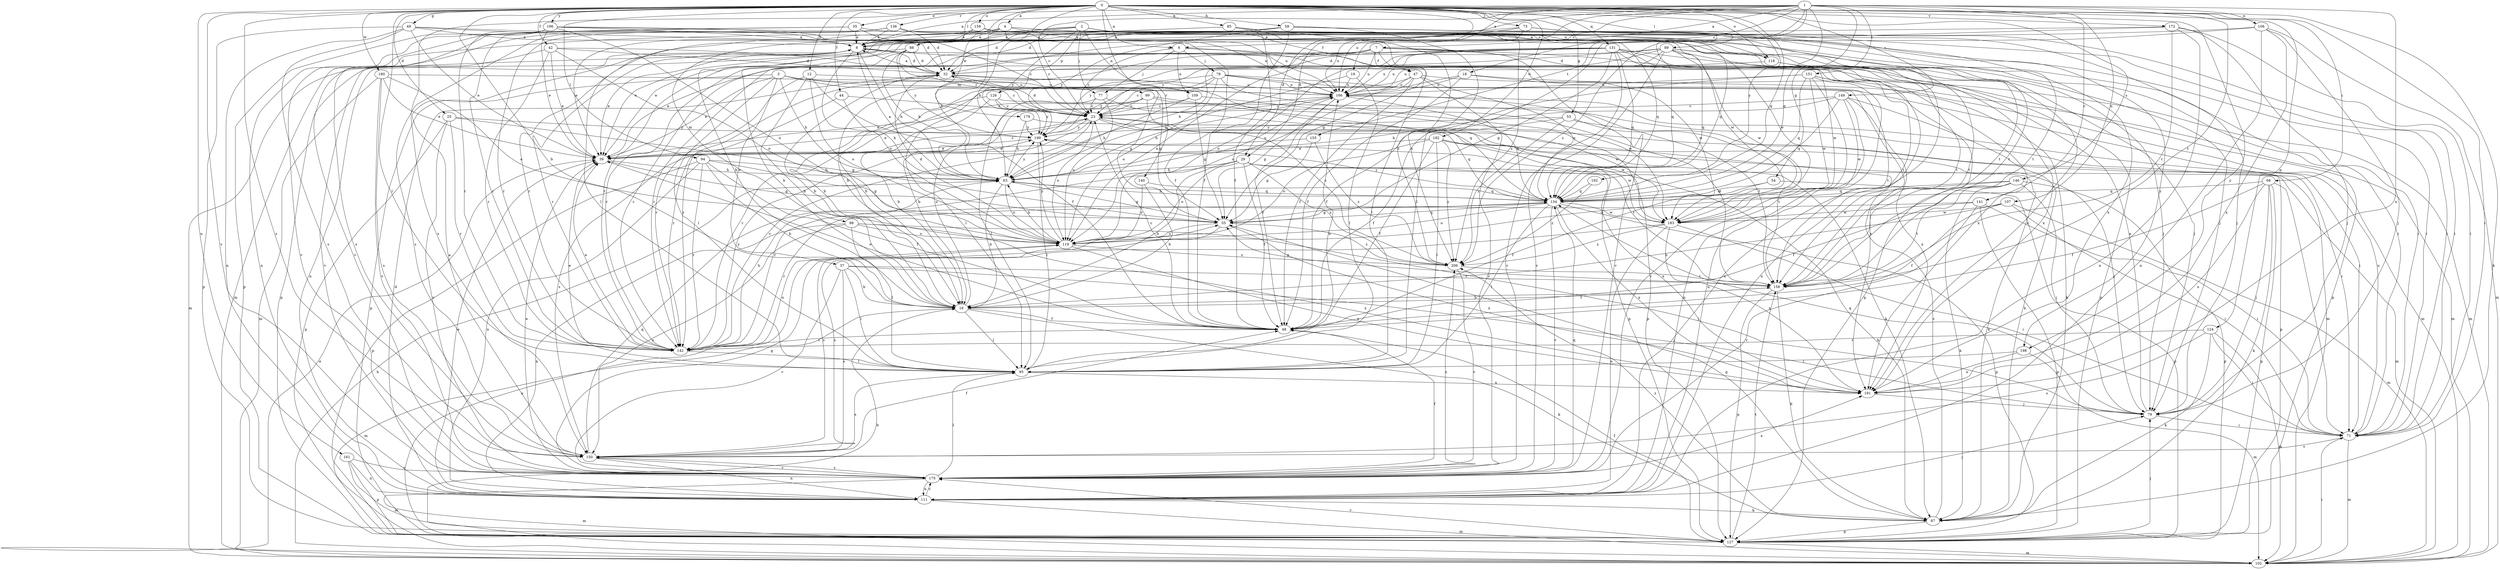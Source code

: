 strict digraph  {
0;
1;
2;
3;
4;
6;
7;
8;
12;
16;
18;
19;
23;
25;
29;
32;
35;
37;
39;
42;
44;
47;
48;
49;
53;
54;
55;
58;
63;
66;
71;
73;
77;
78;
79;
85;
87;
88;
89;
94;
95;
98;
99;
102;
106;
107;
109;
111;
118;
119;
124;
126;
127;
131;
134;
136;
140;
141;
142;
146;
149;
150;
151;
155;
158;
159;
161;
166;
172;
175;
179;
180;
182;
183;
191;
192;
196;
198;
199;
206;
0 -> 4  [label=a];
0 -> 6  [label=a];
0 -> 12  [label=b];
0 -> 16  [label=b];
0 -> 25  [label=d];
0 -> 29  [label=d];
0 -> 35  [label=e];
0 -> 42  [label=f];
0 -> 44  [label=f];
0 -> 49  [label=g];
0 -> 53  [label=g];
0 -> 58  [label=h];
0 -> 63  [label=h];
0 -> 66  [label=i];
0 -> 71  [label=i];
0 -> 73  [label=j];
0 -> 85  [label=k];
0 -> 87  [label=k];
0 -> 88  [label=l];
0 -> 89  [label=l];
0 -> 94  [label=l];
0 -> 95  [label=l];
0 -> 118  [label=o];
0 -> 124  [label=p];
0 -> 131  [label=q];
0 -> 134  [label=q];
0 -> 136  [label=r];
0 -> 140  [label=r];
0 -> 146  [label=s];
0 -> 149  [label=s];
0 -> 150  [label=s];
0 -> 159  [label=u];
0 -> 161  [label=u];
0 -> 172  [label=v];
0 -> 175  [label=v];
0 -> 179  [label=w];
0 -> 180  [label=w];
0 -> 182  [label=w];
0 -> 192  [label=y];
0 -> 196  [label=y];
0 -> 198  [label=y];
1 -> 6  [label=a];
1 -> 7  [label=a];
1 -> 8  [label=a];
1 -> 18  [label=c];
1 -> 19  [label=c];
1 -> 23  [label=c];
1 -> 29  [label=d];
1 -> 54  [label=g];
1 -> 106  [label=n];
1 -> 107  [label=n];
1 -> 134  [label=q];
1 -> 141  [label=r];
1 -> 150  [label=s];
1 -> 151  [label=t];
1 -> 155  [label=t];
1 -> 158  [label=t];
1 -> 166  [label=u];
1 -> 191  [label=x];
1 -> 206  [label=z];
2 -> 8  [label=a];
2 -> 32  [label=d];
2 -> 47  [label=f];
2 -> 77  [label=j];
2 -> 98  [label=m];
2 -> 109  [label=n];
2 -> 118  [label=o];
2 -> 126  [label=p];
2 -> 158  [label=t];
2 -> 198  [label=y];
2 -> 199  [label=y];
2 -> 206  [label=z];
3 -> 23  [label=c];
3 -> 37  [label=e];
3 -> 39  [label=e];
3 -> 55  [label=g];
3 -> 63  [label=h];
3 -> 95  [label=l];
3 -> 99  [label=m];
3 -> 127  [label=p];
4 -> 8  [label=a];
4 -> 23  [label=c];
4 -> 63  [label=h];
4 -> 95  [label=l];
4 -> 102  [label=m];
4 -> 118  [label=o];
4 -> 134  [label=q];
4 -> 166  [label=u];
6 -> 23  [label=c];
6 -> 77  [label=j];
6 -> 78  [label=j];
6 -> 109  [label=n];
6 -> 127  [label=p];
6 -> 142  [label=r];
6 -> 191  [label=x];
7 -> 16  [label=b];
7 -> 47  [label=f];
7 -> 95  [label=l];
7 -> 111  [label=n];
7 -> 119  [label=o];
7 -> 127  [label=p];
7 -> 142  [label=r];
7 -> 166  [label=u];
7 -> 175  [label=v];
7 -> 199  [label=y];
8 -> 32  [label=d];
8 -> 39  [label=e];
8 -> 63  [label=h];
8 -> 102  [label=m];
8 -> 119  [label=o];
8 -> 127  [label=p];
8 -> 142  [label=r];
8 -> 183  [label=w];
12 -> 16  [label=b];
12 -> 48  [label=f];
12 -> 119  [label=o];
12 -> 142  [label=r];
12 -> 166  [label=u];
16 -> 48  [label=f];
16 -> 87  [label=k];
16 -> 95  [label=l];
16 -> 102  [label=m];
16 -> 158  [label=t];
16 -> 166  [label=u];
18 -> 16  [label=b];
18 -> 48  [label=f];
18 -> 102  [label=m];
18 -> 158  [label=t];
18 -> 166  [label=u];
19 -> 63  [label=h];
19 -> 95  [label=l];
19 -> 166  [label=u];
23 -> 32  [label=d];
23 -> 39  [label=e];
23 -> 87  [label=k];
23 -> 119  [label=o];
23 -> 134  [label=q];
23 -> 150  [label=s];
23 -> 183  [label=w];
23 -> 199  [label=y];
25 -> 55  [label=g];
25 -> 127  [label=p];
25 -> 142  [label=r];
25 -> 175  [label=v];
25 -> 199  [label=y];
29 -> 16  [label=b];
29 -> 48  [label=f];
29 -> 63  [label=h];
29 -> 87  [label=k];
29 -> 102  [label=m];
29 -> 119  [label=o];
29 -> 142  [label=r];
29 -> 191  [label=x];
29 -> 206  [label=z];
32 -> 8  [label=a];
32 -> 16  [label=b];
32 -> 55  [label=g];
32 -> 134  [label=q];
32 -> 142  [label=r];
32 -> 166  [label=u];
35 -> 8  [label=a];
35 -> 23  [label=c];
35 -> 71  [label=i];
35 -> 142  [label=r];
35 -> 150  [label=s];
35 -> 175  [label=v];
35 -> 183  [label=w];
37 -> 16  [label=b];
37 -> 79  [label=j];
37 -> 95  [label=l];
37 -> 150  [label=s];
37 -> 158  [label=t];
37 -> 175  [label=v];
39 -> 23  [label=c];
39 -> 55  [label=g];
39 -> 63  [label=h];
42 -> 32  [label=d];
42 -> 39  [label=e];
42 -> 119  [label=o];
42 -> 142  [label=r];
42 -> 158  [label=t];
42 -> 175  [label=v];
44 -> 23  [label=c];
44 -> 63  [label=h];
44 -> 142  [label=r];
47 -> 16  [label=b];
47 -> 48  [label=f];
47 -> 102  [label=m];
47 -> 119  [label=o];
47 -> 134  [label=q];
47 -> 166  [label=u];
47 -> 175  [label=v];
48 -> 23  [label=c];
48 -> 39  [label=e];
48 -> 142  [label=r];
49 -> 8  [label=a];
49 -> 32  [label=d];
49 -> 39  [label=e];
49 -> 48  [label=f];
49 -> 111  [label=n];
49 -> 127  [label=p];
49 -> 150  [label=s];
53 -> 48  [label=f];
53 -> 127  [label=p];
53 -> 158  [label=t];
53 -> 199  [label=y];
53 -> 206  [label=z];
54 -> 48  [label=f];
54 -> 127  [label=p];
54 -> 134  [label=q];
55 -> 119  [label=o];
55 -> 134  [label=q];
55 -> 150  [label=s];
55 -> 191  [label=x];
55 -> 206  [label=z];
58 -> 8  [label=a];
58 -> 16  [label=b];
58 -> 39  [label=e];
58 -> 48  [label=f];
58 -> 71  [label=i];
58 -> 134  [label=q];
58 -> 142  [label=r];
58 -> 158  [label=t];
58 -> 191  [label=x];
58 -> 199  [label=y];
58 -> 206  [label=z];
63 -> 8  [label=a];
63 -> 16  [label=b];
63 -> 55  [label=g];
63 -> 119  [label=o];
63 -> 134  [label=q];
63 -> 166  [label=u];
63 -> 199  [label=y];
66 -> 48  [label=f];
66 -> 71  [label=i];
66 -> 79  [label=j];
66 -> 87  [label=k];
66 -> 127  [label=p];
66 -> 134  [label=q];
66 -> 191  [label=x];
71 -> 102  [label=m];
71 -> 150  [label=s];
71 -> 166  [label=u];
73 -> 8  [label=a];
73 -> 39  [label=e];
73 -> 71  [label=i];
73 -> 79  [label=j];
73 -> 142  [label=r];
73 -> 158  [label=t];
73 -> 166  [label=u];
77 -> 23  [label=c];
77 -> 95  [label=l];
77 -> 119  [label=o];
77 -> 127  [label=p];
78 -> 23  [label=c];
78 -> 95  [label=l];
78 -> 102  [label=m];
78 -> 119  [label=o];
78 -> 166  [label=u];
78 -> 183  [label=w];
78 -> 191  [label=x];
78 -> 199  [label=y];
79 -> 8  [label=a];
79 -> 71  [label=i];
79 -> 134  [label=q];
85 -> 8  [label=a];
85 -> 32  [label=d];
85 -> 48  [label=f];
85 -> 55  [label=g];
85 -> 206  [label=z];
87 -> 23  [label=c];
87 -> 55  [label=g];
87 -> 127  [label=p];
87 -> 206  [label=z];
88 -> 16  [label=b];
88 -> 23  [label=c];
88 -> 32  [label=d];
88 -> 63  [label=h];
88 -> 111  [label=n];
88 -> 199  [label=y];
89 -> 32  [label=d];
89 -> 39  [label=e];
89 -> 63  [label=h];
89 -> 79  [label=j];
89 -> 111  [label=n];
89 -> 134  [label=q];
89 -> 166  [label=u];
89 -> 175  [label=v];
89 -> 183  [label=w];
89 -> 191  [label=x];
94 -> 16  [label=b];
94 -> 48  [label=f];
94 -> 55  [label=g];
94 -> 63  [label=h];
94 -> 111  [label=n];
94 -> 127  [label=p];
94 -> 142  [label=r];
95 -> 39  [label=e];
95 -> 150  [label=s];
95 -> 166  [label=u];
95 -> 191  [label=x];
98 -> 79  [label=j];
98 -> 95  [label=l];
98 -> 111  [label=n];
98 -> 119  [label=o];
98 -> 150  [label=s];
98 -> 191  [label=x];
99 -> 16  [label=b];
99 -> 23  [label=c];
99 -> 142  [label=r];
99 -> 158  [label=t];
99 -> 183  [label=w];
99 -> 206  [label=z];
102 -> 39  [label=e];
102 -> 63  [label=h];
102 -> 71  [label=i];
106 -> 8  [label=a];
106 -> 32  [label=d];
106 -> 79  [label=j];
106 -> 102  [label=m];
106 -> 111  [label=n];
106 -> 191  [label=x];
107 -> 16  [label=b];
107 -> 48  [label=f];
107 -> 71  [label=i];
107 -> 102  [label=m];
107 -> 183  [label=w];
109 -> 23  [label=c];
109 -> 55  [label=g];
109 -> 63  [label=h];
109 -> 127  [label=p];
111 -> 32  [label=d];
111 -> 39  [label=e];
111 -> 79  [label=j];
111 -> 87  [label=k];
111 -> 102  [label=m];
111 -> 175  [label=v];
118 -> 158  [label=t];
118 -> 166  [label=u];
118 -> 183  [label=w];
119 -> 32  [label=d];
119 -> 63  [label=h];
119 -> 191  [label=x];
119 -> 199  [label=y];
119 -> 206  [label=z];
124 -> 71  [label=i];
124 -> 87  [label=k];
124 -> 102  [label=m];
124 -> 142  [label=r];
124 -> 150  [label=s];
126 -> 16  [label=b];
126 -> 23  [label=c];
126 -> 39  [label=e];
126 -> 71  [label=i];
126 -> 199  [label=y];
127 -> 16  [label=b];
127 -> 48  [label=f];
127 -> 79  [label=j];
127 -> 102  [label=m];
127 -> 119  [label=o];
127 -> 158  [label=t];
127 -> 175  [label=v];
131 -> 23  [label=c];
131 -> 32  [label=d];
131 -> 55  [label=g];
131 -> 79  [label=j];
131 -> 119  [label=o];
131 -> 127  [label=p];
131 -> 134  [label=q];
131 -> 142  [label=r];
131 -> 158  [label=t];
131 -> 166  [label=u];
131 -> 175  [label=v];
131 -> 191  [label=x];
134 -> 55  [label=g];
134 -> 63  [label=h];
134 -> 95  [label=l];
134 -> 119  [label=o];
134 -> 127  [label=p];
134 -> 175  [label=v];
134 -> 183  [label=w];
134 -> 191  [label=x];
134 -> 199  [label=y];
136 -> 8  [label=a];
136 -> 32  [label=d];
136 -> 71  [label=i];
136 -> 134  [label=q];
136 -> 142  [label=r];
136 -> 150  [label=s];
136 -> 175  [label=v];
140 -> 16  [label=b];
140 -> 119  [label=o];
140 -> 134  [label=q];
141 -> 71  [label=i];
141 -> 127  [label=p];
141 -> 142  [label=r];
141 -> 175  [label=v];
141 -> 183  [label=w];
142 -> 23  [label=c];
142 -> 39  [label=e];
142 -> 63  [label=h];
142 -> 95  [label=l];
142 -> 119  [label=o];
142 -> 199  [label=y];
146 -> 48  [label=f];
146 -> 79  [label=j];
146 -> 87  [label=k];
146 -> 119  [label=o];
146 -> 127  [label=p];
146 -> 134  [label=q];
146 -> 158  [label=t];
149 -> 23  [label=c];
149 -> 63  [label=h];
149 -> 87  [label=k];
149 -> 111  [label=n];
149 -> 134  [label=q];
149 -> 183  [label=w];
149 -> 191  [label=x];
150 -> 8  [label=a];
150 -> 48  [label=f];
150 -> 111  [label=n];
150 -> 134  [label=q];
150 -> 175  [label=v];
151 -> 48  [label=f];
151 -> 87  [label=k];
151 -> 102  [label=m];
151 -> 111  [label=n];
151 -> 134  [label=q];
151 -> 166  [label=u];
151 -> 175  [label=v];
151 -> 183  [label=w];
155 -> 39  [label=e];
155 -> 55  [label=g];
155 -> 206  [label=z];
158 -> 16  [label=b];
158 -> 55  [label=g];
158 -> 87  [label=k];
158 -> 127  [label=p];
159 -> 8  [label=a];
159 -> 39  [label=e];
159 -> 71  [label=i];
159 -> 166  [label=u];
161 -> 102  [label=m];
161 -> 111  [label=n];
161 -> 127  [label=p];
161 -> 175  [label=v];
166 -> 23  [label=c];
166 -> 48  [label=f];
166 -> 55  [label=g];
166 -> 63  [label=h];
166 -> 134  [label=q];
166 -> 158  [label=t];
172 -> 8  [label=a];
172 -> 71  [label=i];
172 -> 79  [label=j];
172 -> 95  [label=l];
172 -> 111  [label=n];
172 -> 158  [label=t];
175 -> 39  [label=e];
175 -> 48  [label=f];
175 -> 55  [label=g];
175 -> 95  [label=l];
175 -> 102  [label=m];
175 -> 111  [label=n];
175 -> 134  [label=q];
175 -> 150  [label=s];
175 -> 191  [label=x];
175 -> 206  [label=z];
179 -> 63  [label=h];
179 -> 71  [label=i];
179 -> 199  [label=y];
180 -> 39  [label=e];
180 -> 102  [label=m];
180 -> 119  [label=o];
180 -> 150  [label=s];
180 -> 166  [label=u];
180 -> 175  [label=v];
182 -> 39  [label=e];
182 -> 48  [label=f];
182 -> 79  [label=j];
182 -> 87  [label=k];
182 -> 95  [label=l];
182 -> 119  [label=o];
182 -> 183  [label=w];
182 -> 206  [label=z];
183 -> 71  [label=i];
183 -> 111  [label=n];
183 -> 150  [label=s];
183 -> 191  [label=x];
183 -> 206  [label=z];
191 -> 79  [label=j];
192 -> 134  [label=q];
192 -> 206  [label=z];
196 -> 8  [label=a];
196 -> 39  [label=e];
196 -> 79  [label=j];
196 -> 111  [label=n];
196 -> 119  [label=o];
196 -> 127  [label=p];
196 -> 142  [label=r];
196 -> 183  [label=w];
198 -> 95  [label=l];
198 -> 102  [label=m];
198 -> 191  [label=x];
199 -> 39  [label=e];
199 -> 95  [label=l];
199 -> 158  [label=t];
206 -> 158  [label=t];
206 -> 175  [label=v];
}

